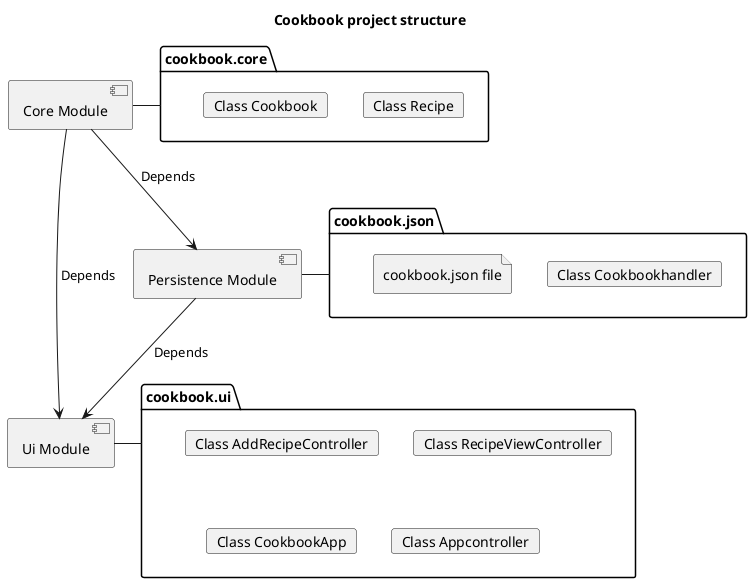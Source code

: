 @startuml cookbook
title "Cookbook project structure" 

[Core Module] -down-> [Ui Module] : Depends
[Core Module] -down-> [Persistence Module] : Depends
[Persistence Module] -down-> [Ui Module] : Depends


package cookbook.core {
    card "Class Recipe"
    card "Class Cookbook"   
}

package cookbook.json {
    card "Class Cookbookhandler"
    file "cookbook.json file"  
}

package cookbook.ui {
    card "Class AddRecipeController"
    card "Class RecipeViewController"
    card "Class CookbookApp"
    card "Class Appcontroller"
}


[Ui Module] -right- cookbook.ui
[Persistence Module] -right- cookbook.json
[Core Module] -right- cookbook.core

@enduml
